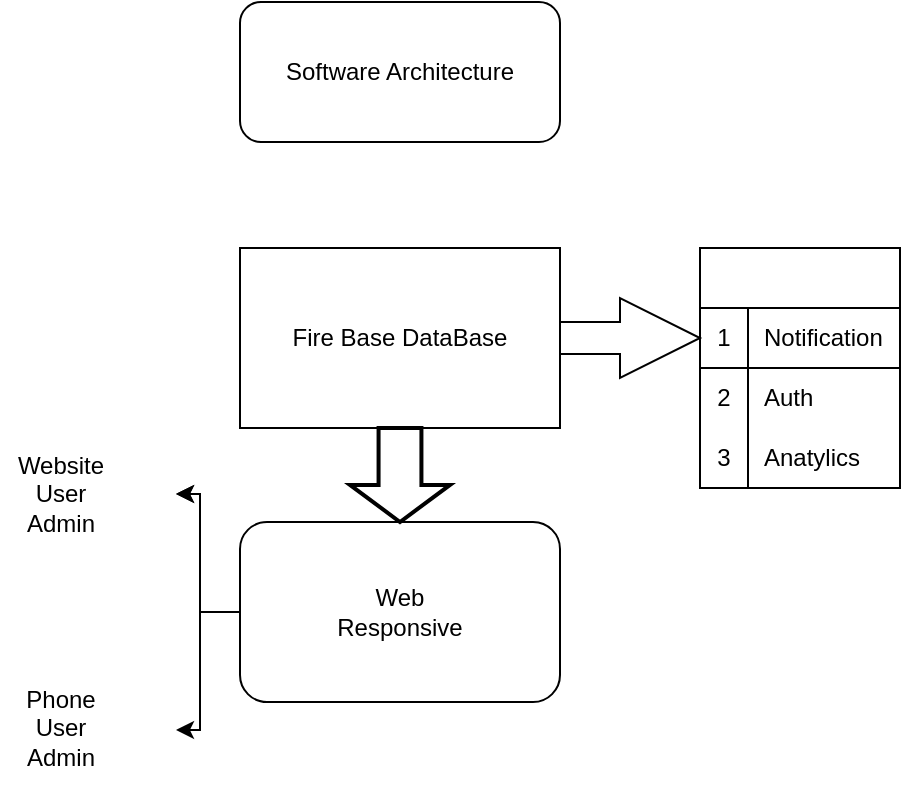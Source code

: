 <mxfile version="13.6.4" type="device"><diagram id="qxDSAhrardHRm0c9yjRH" name="Page-1"><mxGraphModel dx="863" dy="379" grid="1" gridSize="10" guides="1" tooltips="1" connect="1" arrows="1" fold="1" page="1" pageScale="1" pageWidth="850" pageHeight="1100" math="0" shadow="0"><root><mxCell id="0"/><mxCell id="1" parent="0"/><mxCell id="rNc8YGUjliCLJh7H7b4a-4" value="Software Architecture" style="rounded=1;whiteSpace=wrap;html=1;" vertex="1" parent="1"><mxGeometry x="320" y="10" width="160" height="70" as="geometry"/></mxCell><mxCell id="rNc8YGUjliCLJh7H7b4a-10" value="Fire Base DataBase" style="rounded=0;whiteSpace=wrap;html=1;" vertex="1" parent="1"><mxGeometry x="320" y="133" width="160" height="90" as="geometry"/></mxCell><mxCell id="rNc8YGUjliCLJh7H7b4a-31" value="" style="edgeStyle=orthogonalEdgeStyle;rounded=0;orthogonalLoop=1;jettySize=auto;html=1;" edge="1" parent="1" source="rNc8YGUjliCLJh7H7b4a-11" target="rNc8YGUjliCLJh7H7b4a-30"><mxGeometry relative="1" as="geometry"/></mxCell><mxCell id="rNc8YGUjliCLJh7H7b4a-32" value="" style="edgeStyle=orthogonalEdgeStyle;rounded=0;orthogonalLoop=1;jettySize=auto;html=1;" edge="1" parent="1" source="rNc8YGUjliCLJh7H7b4a-11" target="rNc8YGUjliCLJh7H7b4a-30"><mxGeometry relative="1" as="geometry"/></mxCell><mxCell id="rNc8YGUjliCLJh7H7b4a-34" style="edgeStyle=orthogonalEdgeStyle;rounded=0;orthogonalLoop=1;jettySize=auto;html=1;" edge="1" parent="1" source="rNc8YGUjliCLJh7H7b4a-11" target="rNc8YGUjliCLJh7H7b4a-29"><mxGeometry relative="1" as="geometry"/></mxCell><mxCell id="rNc8YGUjliCLJh7H7b4a-11" value="&lt;div&gt;Web&lt;/div&gt;&lt;div&gt;Responsive&lt;br&gt;&lt;/div&gt;" style="rounded=1;whiteSpace=wrap;html=1;" vertex="1" parent="1"><mxGeometry x="320" y="270" width="160" height="90" as="geometry"/></mxCell><mxCell id="rNc8YGUjliCLJh7H7b4a-15" value="" style="shape=mxgraph.arrows.arrow_down;html=1;verticalLabelPosition=bottom;verticalAlign=top;strokeWidth=2;strokeColor=#000000;" vertex="1" parent="1"><mxGeometry x="375" y="223" width="50" height="47" as="geometry"/></mxCell><mxCell id="rNc8YGUjliCLJh7H7b4a-16" value="" style="html=1;shadow=0;dashed=0;align=center;verticalAlign=middle;shape=mxgraph.arrows2.arrow;dy=0.6;dx=40;notch=0;" vertex="1" parent="1"><mxGeometry x="480" y="158" width="70" height="40" as="geometry"/></mxCell><mxCell id="rNc8YGUjliCLJh7H7b4a-18" value="" style="shape=table;html=1;whiteSpace=wrap;startSize=30;container=1;collapsible=0;childLayout=tableLayout;fixedRows=1;rowLines=0;fontStyle=1;align=center;" vertex="1" parent="1"><mxGeometry x="550" y="133" width="100" height="120" as="geometry"/></mxCell><mxCell id="rNc8YGUjliCLJh7H7b4a-19" value="" style="shape=partialRectangle;html=1;whiteSpace=wrap;collapsible=0;dropTarget=0;pointerEvents=0;fillColor=none;top=0;left=0;bottom=1;right=0;points=[[0,0.5],[1,0.5]];portConstraint=eastwest;" vertex="1" parent="rNc8YGUjliCLJh7H7b4a-18"><mxGeometry y="30" width="100" height="30" as="geometry"/></mxCell><mxCell id="rNc8YGUjliCLJh7H7b4a-20" value="1" style="shape=partialRectangle;html=1;whiteSpace=wrap;connectable=0;fillColor=none;top=0;left=0;bottom=0;right=0;overflow=hidden;" vertex="1" parent="rNc8YGUjliCLJh7H7b4a-19"><mxGeometry width="24" height="30" as="geometry"/></mxCell><mxCell id="rNc8YGUjliCLJh7H7b4a-21" value="Notification" style="shape=partialRectangle;html=1;whiteSpace=wrap;connectable=0;fillColor=none;top=0;left=0;bottom=0;right=0;align=left;spacingLeft=6;overflow=hidden;" vertex="1" parent="rNc8YGUjliCLJh7H7b4a-19"><mxGeometry x="24" width="76" height="30" as="geometry"/></mxCell><mxCell id="rNc8YGUjliCLJh7H7b4a-22" value="" style="shape=partialRectangle;html=1;whiteSpace=wrap;collapsible=0;dropTarget=0;pointerEvents=0;fillColor=none;top=0;left=0;bottom=0;right=0;points=[[0,0.5],[1,0.5]];portConstraint=eastwest;" vertex="1" parent="rNc8YGUjliCLJh7H7b4a-18"><mxGeometry y="60" width="100" height="30" as="geometry"/></mxCell><mxCell id="rNc8YGUjliCLJh7H7b4a-23" value="2" style="shape=partialRectangle;html=1;whiteSpace=wrap;connectable=0;fillColor=none;top=0;left=0;bottom=0;right=0;overflow=hidden;" vertex="1" parent="rNc8YGUjliCLJh7H7b4a-22"><mxGeometry width="24" height="30" as="geometry"/></mxCell><mxCell id="rNc8YGUjliCLJh7H7b4a-24" value="Auth" style="shape=partialRectangle;html=1;whiteSpace=wrap;connectable=0;fillColor=none;top=0;left=0;bottom=0;right=0;align=left;spacingLeft=6;overflow=hidden;" vertex="1" parent="rNc8YGUjliCLJh7H7b4a-22"><mxGeometry x="24" width="76" height="30" as="geometry"/></mxCell><mxCell id="rNc8YGUjliCLJh7H7b4a-25" value="" style="shape=partialRectangle;html=1;whiteSpace=wrap;collapsible=0;dropTarget=0;pointerEvents=0;fillColor=none;top=0;left=0;bottom=0;right=0;points=[[0,0.5],[1,0.5]];portConstraint=eastwest;" vertex="1" parent="rNc8YGUjliCLJh7H7b4a-18"><mxGeometry y="90" width="100" height="30" as="geometry"/></mxCell><mxCell id="rNc8YGUjliCLJh7H7b4a-26" value="3" style="shape=partialRectangle;html=1;whiteSpace=wrap;connectable=0;fillColor=none;top=0;left=0;bottom=0;right=0;overflow=hidden;" vertex="1" parent="rNc8YGUjliCLJh7H7b4a-25"><mxGeometry width="24" height="30" as="geometry"/></mxCell><mxCell id="rNc8YGUjliCLJh7H7b4a-27" value="Anatylics" style="shape=partialRectangle;html=1;whiteSpace=wrap;connectable=0;fillColor=none;top=0;left=0;bottom=0;right=0;align=left;spacingLeft=6;overflow=hidden;" vertex="1" parent="rNc8YGUjliCLJh7H7b4a-25"><mxGeometry x="24" width="76" height="30" as="geometry"/></mxCell><mxCell id="rNc8YGUjliCLJh7H7b4a-29" value="" style="shape=image;html=1;verticalAlign=top;verticalLabelPosition=bottom;labelBackgroundColor=#ffffff;imageAspect=0;aspect=fixed;image=https://cdn2.iconfinder.com/data/icons/mobile-and-internet-business/501/mobile_website-128.png" vertex="1" parent="1"><mxGeometry x="260" y="360" width="28" height="28" as="geometry"/></mxCell><mxCell id="rNc8YGUjliCLJh7H7b4a-30" value="" style="shape=image;html=1;verticalAlign=top;verticalLabelPosition=bottom;labelBackgroundColor=#ffffff;imageAspect=0;aspect=fixed;image=https://cdn2.iconfinder.com/data/icons/picol-vector/32/website-128.png" vertex="1" parent="1"><mxGeometry x="260" y="242" width="28" height="28" as="geometry"/></mxCell><mxCell id="rNc8YGUjliCLJh7H7b4a-35" value="&lt;div&gt;Website&lt;/div&gt;&lt;div&gt;User &lt;br&gt;&lt;/div&gt;&lt;div&gt;Admin&lt;br&gt;&lt;/div&gt;" style="text;html=1;align=center;verticalAlign=middle;resizable=0;points=[];autosize=1;" vertex="1" parent="1"><mxGeometry x="200" y="231" width="60" height="50" as="geometry"/></mxCell><mxCell id="rNc8YGUjliCLJh7H7b4a-36" value="&lt;div&gt;Phone&lt;/div&gt;&lt;div&gt;User&lt;/div&gt;&lt;div&gt;Admin&lt;/div&gt;&lt;div&gt;&lt;br&gt;&lt;/div&gt;" style="text;html=1;align=center;verticalAlign=middle;resizable=0;points=[];autosize=1;" vertex="1" parent="1"><mxGeometry x="205" y="350" width="50" height="60" as="geometry"/></mxCell></root></mxGraphModel></diagram></mxfile>